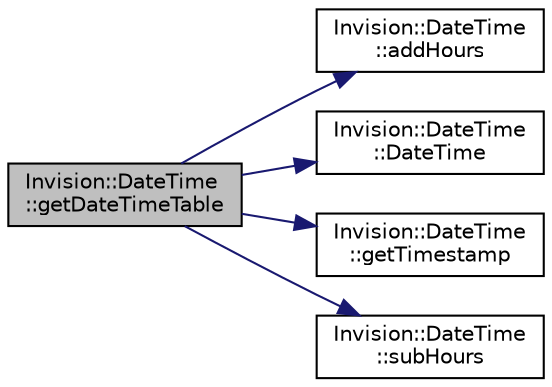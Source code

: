 digraph "Invision::DateTime::getDateTimeTable"
{
 // LATEX_PDF_SIZE
  edge [fontname="Helvetica",fontsize="10",labelfontname="Helvetica",labelfontsize="10"];
  node [fontname="Helvetica",fontsize="10",shape=record];
  rankdir="LR";
  Node1 [label="Invision::DateTime\l::getDateTimeTable",height=0.2,width=0.4,color="black", fillcolor="grey75", style="filled", fontcolor="black",tooltip=" "];
  Node1 -> Node2 [color="midnightblue",fontsize="10",style="solid",fontname="Helvetica"];
  Node2 [label="Invision::DateTime\l::addHours",height=0.2,width=0.4,color="black", fillcolor="white", style="filled",URL="$class_invision_1_1_date_time.html#a1669274a73fd6dae9b6a1b8442013557",tooltip=" "];
  Node1 -> Node3 [color="midnightblue",fontsize="10",style="solid",fontname="Helvetica"];
  Node3 [label="Invision::DateTime\l::DateTime",height=0.2,width=0.4,color="black", fillcolor="white", style="filled",URL="$class_invision_1_1_date_time.html#a75d5fa8a3fb096ef8539b08fcad3e275",tooltip=" "];
  Node1 -> Node4 [color="midnightblue",fontsize="10",style="solid",fontname="Helvetica"];
  Node4 [label="Invision::DateTime\l::getTimestamp",height=0.2,width=0.4,color="black", fillcolor="white", style="filled",URL="$class_invision_1_1_date_time.html#a81f7cbf23fdbdc61c6acf51a4f1fe0e3",tooltip=" "];
  Node1 -> Node5 [color="midnightblue",fontsize="10",style="solid",fontname="Helvetica"];
  Node5 [label="Invision::DateTime\l::subHours",height=0.2,width=0.4,color="black", fillcolor="white", style="filled",URL="$class_invision_1_1_date_time.html#a18bef2c96cdfa12c8539d77497f75766",tooltip=" "];
}
